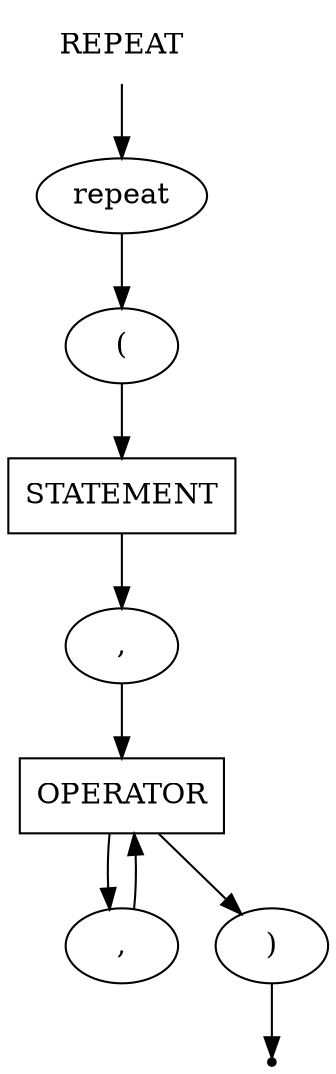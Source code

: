 digraph REPEAT{
    start [label=REPEAT shape=plaintext]
    repeat [label=repeat shape=oval]
    statement [label=STATEMENT shape=box]
    oper [label=OPERATOR shape=box]
    open [label="(" shape=oval]
    comma_1 [label="," shape=oval]
    comma_2 [label="," shape=oval]
    close [label=")" shape=oval]
    end [label="" shape=point]

    start -> repeat
    repeat -> open
    open -> statement
    statement -> comma_1
    comma_1 -> oper
    oper -> comma_2
    comma_2 -> oper
    oper -> close
    close -> end
}
